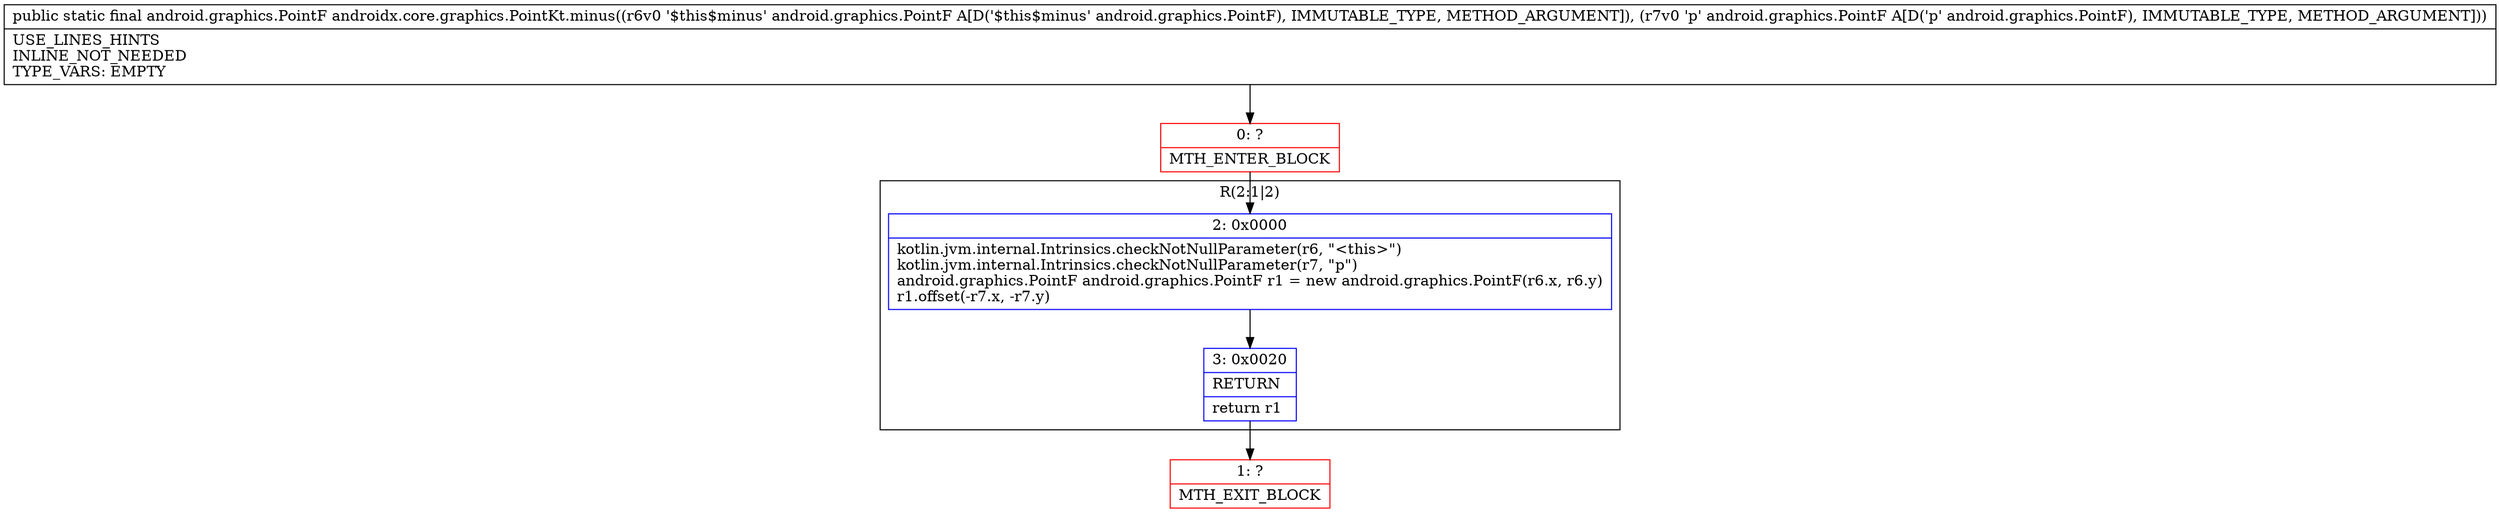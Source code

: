 digraph "CFG forandroidx.core.graphics.PointKt.minus(Landroid\/graphics\/PointF;Landroid\/graphics\/PointF;)Landroid\/graphics\/PointF;" {
subgraph cluster_Region_906292638 {
label = "R(2:1|2)";
node [shape=record,color=blue];
Node_2 [shape=record,label="{2\:\ 0x0000|kotlin.jvm.internal.Intrinsics.checkNotNullParameter(r6, \"\<this\>\")\lkotlin.jvm.internal.Intrinsics.checkNotNullParameter(r7, \"p\")\landroid.graphics.PointF android.graphics.PointF r1 = new android.graphics.PointF(r6.x, r6.y)\lr1.offset(\-r7.x, \-r7.y)\l}"];
Node_3 [shape=record,label="{3\:\ 0x0020|RETURN\l|return r1\l}"];
}
Node_0 [shape=record,color=red,label="{0\:\ ?|MTH_ENTER_BLOCK\l}"];
Node_1 [shape=record,color=red,label="{1\:\ ?|MTH_EXIT_BLOCK\l}"];
MethodNode[shape=record,label="{public static final android.graphics.PointF androidx.core.graphics.PointKt.minus((r6v0 '$this$minus' android.graphics.PointF A[D('$this$minus' android.graphics.PointF), IMMUTABLE_TYPE, METHOD_ARGUMENT]), (r7v0 'p' android.graphics.PointF A[D('p' android.graphics.PointF), IMMUTABLE_TYPE, METHOD_ARGUMENT]))  | USE_LINES_HINTS\lINLINE_NOT_NEEDED\lTYPE_VARS: EMPTY\l}"];
MethodNode -> Node_0;Node_2 -> Node_3;
Node_3 -> Node_1;
Node_0 -> Node_2;
}

